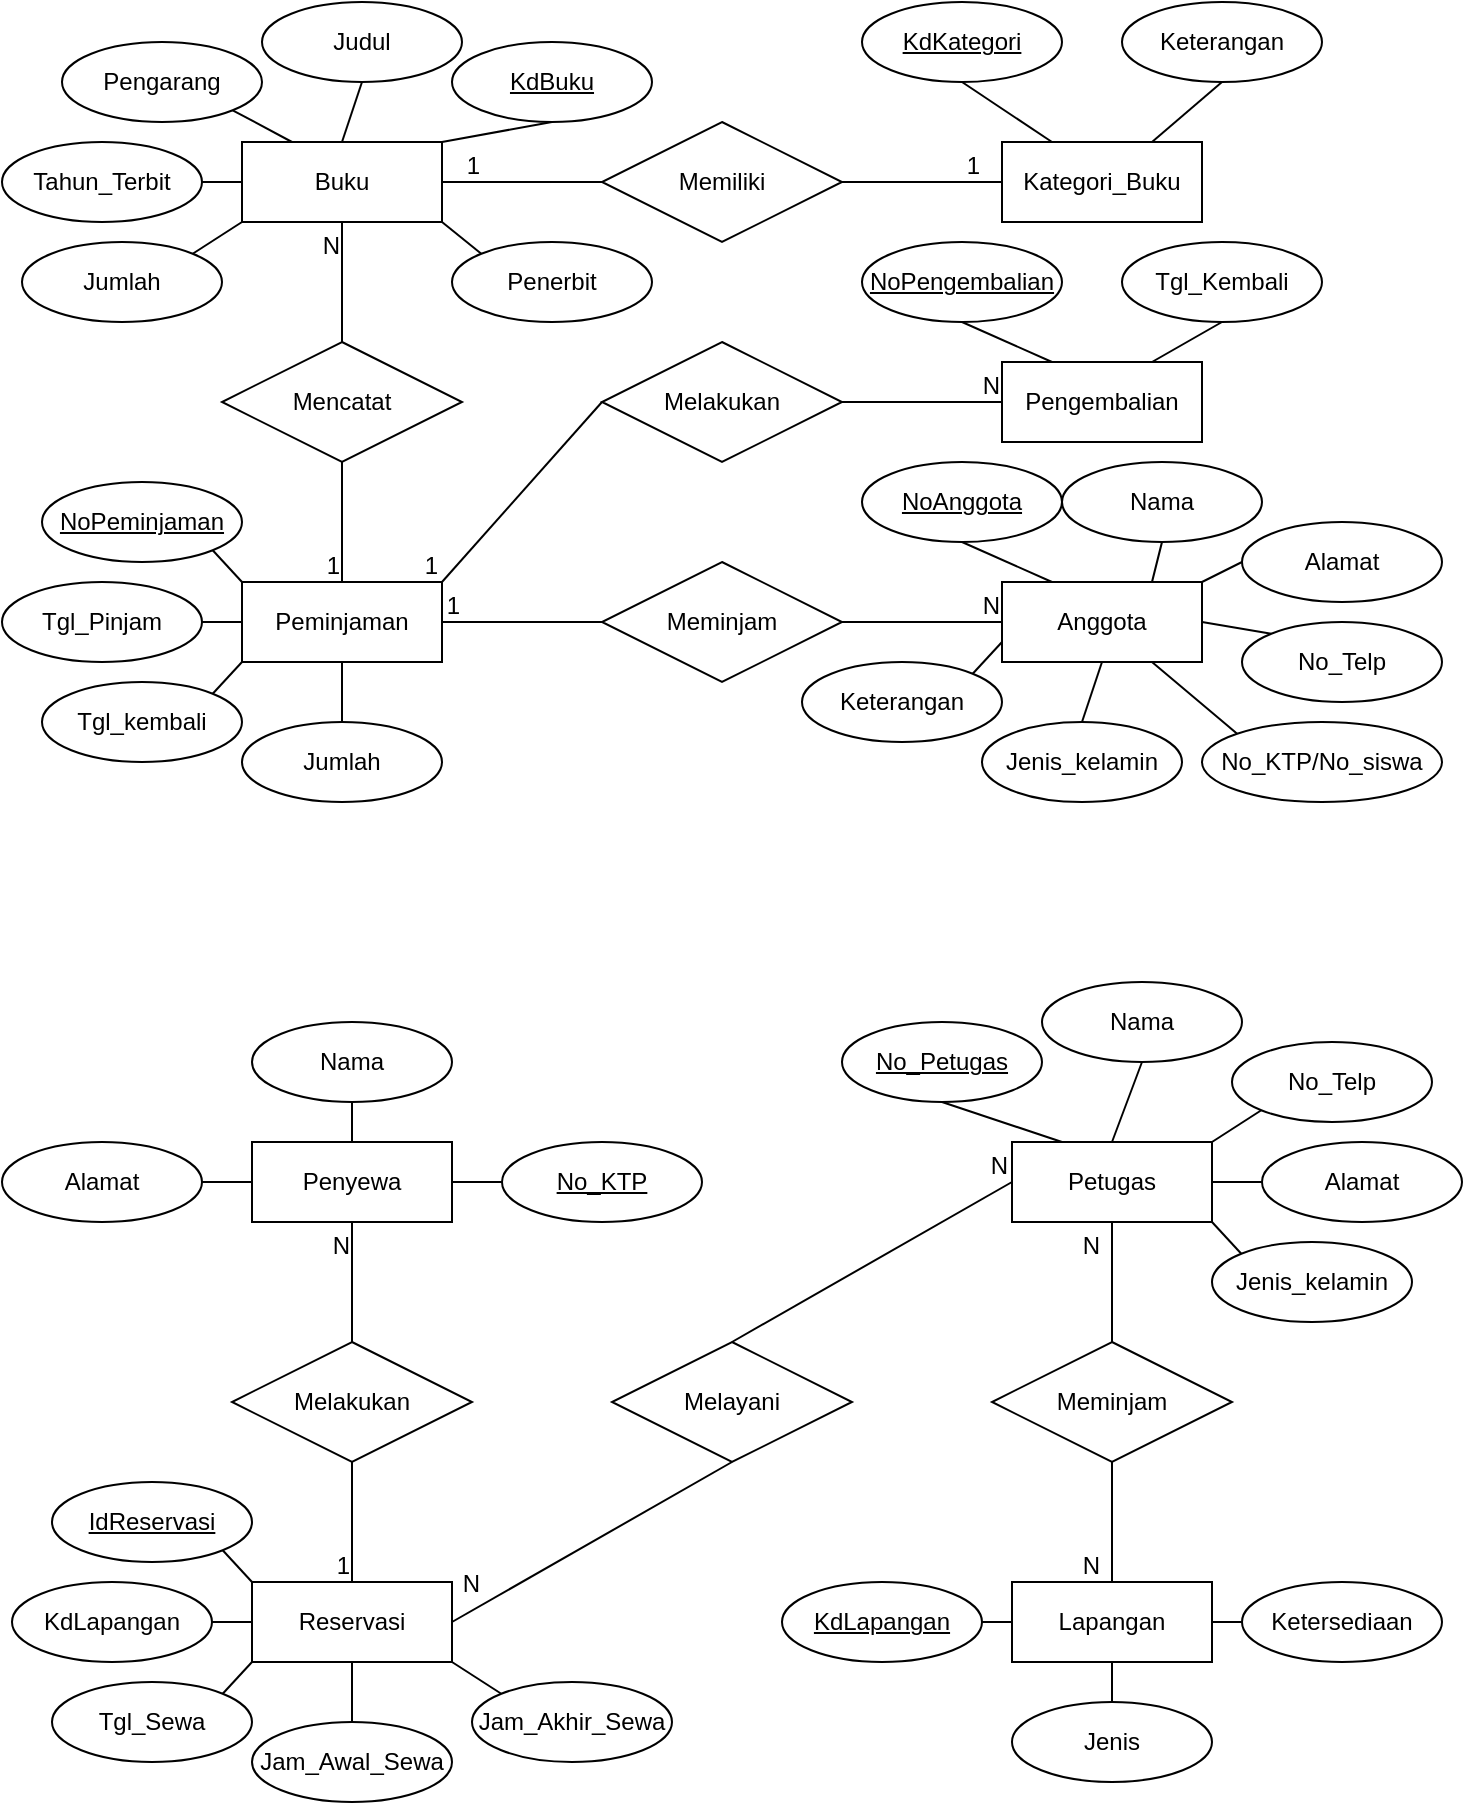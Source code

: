 <mxfile version="24.2.5" type="github">
  <diagram name="Page-1" id="5-j-Q5XlH0drToA1KOe4">
    <mxGraphModel dx="793" dy="487" grid="1" gridSize="10" guides="1" tooltips="1" connect="1" arrows="1" fold="1" page="1" pageScale="1" pageWidth="850" pageHeight="1100" math="0" shadow="0">
      <root>
        <mxCell id="0" />
        <mxCell id="1" parent="0" />
        <mxCell id="f1YPT0_2F97kFaFN1hXV-6" value="Buku" style="whiteSpace=wrap;html=1;align=center;" parent="1" vertex="1">
          <mxGeometry x="180" y="100" width="100" height="40" as="geometry" />
        </mxCell>
        <mxCell id="f1YPT0_2F97kFaFN1hXV-7" value="Anggota" style="whiteSpace=wrap;html=1;align=center;" parent="1" vertex="1">
          <mxGeometry x="560" y="320" width="100" height="40" as="geometry" />
        </mxCell>
        <mxCell id="f1YPT0_2F97kFaFN1hXV-8" value="Pengembalian" style="whiteSpace=wrap;html=1;align=center;" parent="1" vertex="1">
          <mxGeometry x="560" y="210" width="100" height="40" as="geometry" />
        </mxCell>
        <mxCell id="f1YPT0_2F97kFaFN1hXV-9" value="Peminjaman" style="whiteSpace=wrap;html=1;align=center;" parent="1" vertex="1">
          <mxGeometry x="180" y="320" width="100" height="40" as="geometry" />
        </mxCell>
        <mxCell id="f1YPT0_2F97kFaFN1hXV-10" value="Kategori_Buku" style="whiteSpace=wrap;html=1;align=center;" parent="1" vertex="1">
          <mxGeometry x="560" y="100" width="100" height="40" as="geometry" />
        </mxCell>
        <mxCell id="f1YPT0_2F97kFaFN1hXV-11" value="KdBuku" style="ellipse;whiteSpace=wrap;html=1;align=center;fontStyle=4;" parent="1" vertex="1">
          <mxGeometry x="285" y="50" width="100" height="40" as="geometry" />
        </mxCell>
        <mxCell id="f1YPT0_2F97kFaFN1hXV-12" value="Judul" style="ellipse;whiteSpace=wrap;html=1;align=center;" parent="1" vertex="1">
          <mxGeometry x="190" y="30" width="100" height="40" as="geometry" />
        </mxCell>
        <mxCell id="f1YPT0_2F97kFaFN1hXV-15" value="" style="endArrow=none;html=1;rounded=0;exitX=0.5;exitY=1;exitDx=0;exitDy=0;entryX=0.5;entryY=0;entryDx=0;entryDy=0;" parent="1" source="f1YPT0_2F97kFaFN1hXV-12" target="f1YPT0_2F97kFaFN1hXV-6" edge="1">
          <mxGeometry relative="1" as="geometry">
            <mxPoint x="300" y="260" as="sourcePoint" />
            <mxPoint x="460" y="260" as="targetPoint" />
          </mxGeometry>
        </mxCell>
        <mxCell id="f1YPT0_2F97kFaFN1hXV-16" value="" style="endArrow=none;html=1;rounded=0;exitX=0.5;exitY=1;exitDx=0;exitDy=0;entryX=1;entryY=0;entryDx=0;entryDy=0;" parent="1" source="f1YPT0_2F97kFaFN1hXV-11" target="f1YPT0_2F97kFaFN1hXV-6" edge="1">
          <mxGeometry relative="1" as="geometry">
            <mxPoint x="300" y="260" as="sourcePoint" />
            <mxPoint x="460" y="260" as="targetPoint" />
          </mxGeometry>
        </mxCell>
        <mxCell id="f1YPT0_2F97kFaFN1hXV-17" value="Pengarang" style="ellipse;whiteSpace=wrap;html=1;align=center;" parent="1" vertex="1">
          <mxGeometry x="90" y="50" width="100" height="40" as="geometry" />
        </mxCell>
        <mxCell id="f1YPT0_2F97kFaFN1hXV-18" value="Tahun_Terbit" style="ellipse;whiteSpace=wrap;html=1;align=center;" parent="1" vertex="1">
          <mxGeometry x="60" y="100" width="100" height="40" as="geometry" />
        </mxCell>
        <mxCell id="f1YPT0_2F97kFaFN1hXV-19" value="Jumlah" style="ellipse;whiteSpace=wrap;html=1;align=center;" parent="1" vertex="1">
          <mxGeometry x="70" y="150" width="100" height="40" as="geometry" />
        </mxCell>
        <mxCell id="f1YPT0_2F97kFaFN1hXV-21" value="" style="endArrow=none;html=1;rounded=0;exitX=1;exitY=1;exitDx=0;exitDy=0;entryX=0.25;entryY=0;entryDx=0;entryDy=0;" parent="1" source="f1YPT0_2F97kFaFN1hXV-17" target="f1YPT0_2F97kFaFN1hXV-6" edge="1">
          <mxGeometry relative="1" as="geometry">
            <mxPoint x="300" y="260" as="sourcePoint" />
            <mxPoint x="460" y="260" as="targetPoint" />
          </mxGeometry>
        </mxCell>
        <mxCell id="f1YPT0_2F97kFaFN1hXV-22" value="" style="endArrow=none;html=1;rounded=0;exitX=1;exitY=0.5;exitDx=0;exitDy=0;entryX=0;entryY=0.5;entryDx=0;entryDy=0;" parent="1" source="f1YPT0_2F97kFaFN1hXV-18" target="f1YPT0_2F97kFaFN1hXV-6" edge="1">
          <mxGeometry relative="1" as="geometry">
            <mxPoint x="300" y="260" as="sourcePoint" />
            <mxPoint x="460" y="260" as="targetPoint" />
          </mxGeometry>
        </mxCell>
        <mxCell id="f1YPT0_2F97kFaFN1hXV-23" value="" style="endArrow=none;html=1;rounded=0;exitX=1;exitY=0;exitDx=0;exitDy=0;entryX=0;entryY=1;entryDx=0;entryDy=0;" parent="1" source="f1YPT0_2F97kFaFN1hXV-19" target="f1YPT0_2F97kFaFN1hXV-6" edge="1">
          <mxGeometry relative="1" as="geometry">
            <mxPoint x="300" y="260" as="sourcePoint" />
            <mxPoint x="460" y="260" as="targetPoint" />
          </mxGeometry>
        </mxCell>
        <mxCell id="f1YPT0_2F97kFaFN1hXV-28" value="Memiliki" style="shape=rhombus;perimeter=rhombusPerimeter;whiteSpace=wrap;html=1;align=center;" parent="1" vertex="1">
          <mxGeometry x="360" y="90" width="120" height="60" as="geometry" />
        </mxCell>
        <mxCell id="f1YPT0_2F97kFaFN1hXV-29" value="" style="endArrow=none;html=1;rounded=0;entryX=1;entryY=0.5;entryDx=0;entryDy=0;exitX=0;exitY=0.5;exitDx=0;exitDy=0;" parent="1" source="f1YPT0_2F97kFaFN1hXV-28" target="f1YPT0_2F97kFaFN1hXV-6" edge="1">
          <mxGeometry relative="1" as="geometry">
            <mxPoint x="300" y="160" as="sourcePoint" />
            <mxPoint x="460" y="160" as="targetPoint" />
          </mxGeometry>
        </mxCell>
        <mxCell id="f1YPT0_2F97kFaFN1hXV-30" value="1" style="resizable=0;html=1;whiteSpace=wrap;align=right;verticalAlign=bottom;" parent="f1YPT0_2F97kFaFN1hXV-29" connectable="0" vertex="1">
          <mxGeometry x="1" relative="1" as="geometry">
            <mxPoint x="20" as="offset" />
          </mxGeometry>
        </mxCell>
        <mxCell id="f1YPT0_2F97kFaFN1hXV-31" value="" style="endArrow=none;html=1;rounded=0;entryX=0;entryY=0.5;entryDx=0;entryDy=0;exitX=1;exitY=0.5;exitDx=0;exitDy=0;" parent="1" source="f1YPT0_2F97kFaFN1hXV-28" target="f1YPT0_2F97kFaFN1hXV-10" edge="1">
          <mxGeometry relative="1" as="geometry">
            <mxPoint x="300" y="160" as="sourcePoint" />
            <mxPoint x="460" y="160" as="targetPoint" />
          </mxGeometry>
        </mxCell>
        <mxCell id="f1YPT0_2F97kFaFN1hXV-32" value="1" style="resizable=0;html=1;whiteSpace=wrap;align=right;verticalAlign=bottom;" parent="f1YPT0_2F97kFaFN1hXV-31" connectable="0" vertex="1">
          <mxGeometry x="1" relative="1" as="geometry">
            <mxPoint x="-10" as="offset" />
          </mxGeometry>
        </mxCell>
        <mxCell id="f1YPT0_2F97kFaFN1hXV-33" value="KdKategori" style="ellipse;whiteSpace=wrap;html=1;align=center;fontStyle=4;" parent="1" vertex="1">
          <mxGeometry x="490" y="30" width="100" height="40" as="geometry" />
        </mxCell>
        <mxCell id="f1YPT0_2F97kFaFN1hXV-34" value="" style="endArrow=none;html=1;rounded=0;entryX=0.5;entryY=1;entryDx=0;entryDy=0;exitX=0.25;exitY=0;exitDx=0;exitDy=0;" parent="1" source="f1YPT0_2F97kFaFN1hXV-10" target="f1YPT0_2F97kFaFN1hXV-33" edge="1">
          <mxGeometry relative="1" as="geometry">
            <mxPoint x="300" y="260" as="sourcePoint" />
            <mxPoint x="460" y="260" as="targetPoint" />
          </mxGeometry>
        </mxCell>
        <mxCell id="f1YPT0_2F97kFaFN1hXV-36" value="Mencatat" style="shape=rhombus;perimeter=rhombusPerimeter;whiteSpace=wrap;html=1;align=center;" parent="1" vertex="1">
          <mxGeometry x="170" y="200" width="120" height="60" as="geometry" />
        </mxCell>
        <mxCell id="f1YPT0_2F97kFaFN1hXV-37" value="" style="endArrow=none;html=1;rounded=0;exitX=0.5;exitY=1;exitDx=0;exitDy=0;entryX=0.5;entryY=0;entryDx=0;entryDy=0;" parent="1" source="f1YPT0_2F97kFaFN1hXV-36" target="f1YPT0_2F97kFaFN1hXV-9" edge="1">
          <mxGeometry relative="1" as="geometry">
            <mxPoint x="300" y="260" as="sourcePoint" />
            <mxPoint x="460" y="260" as="targetPoint" />
          </mxGeometry>
        </mxCell>
        <mxCell id="f1YPT0_2F97kFaFN1hXV-38" value="1" style="resizable=0;html=1;whiteSpace=wrap;align=right;verticalAlign=bottom;" parent="f1YPT0_2F97kFaFN1hXV-37" connectable="0" vertex="1">
          <mxGeometry x="1" relative="1" as="geometry" />
        </mxCell>
        <mxCell id="f1YPT0_2F97kFaFN1hXV-39" value="" style="endArrow=none;html=1;rounded=0;entryX=0.5;entryY=1;entryDx=0;entryDy=0;exitX=0.5;exitY=0;exitDx=0;exitDy=0;" parent="1" source="f1YPT0_2F97kFaFN1hXV-36" target="f1YPT0_2F97kFaFN1hXV-6" edge="1">
          <mxGeometry relative="1" as="geometry">
            <mxPoint x="300" y="260" as="sourcePoint" />
            <mxPoint x="460" y="260" as="targetPoint" />
          </mxGeometry>
        </mxCell>
        <mxCell id="f1YPT0_2F97kFaFN1hXV-40" value="N" style="resizable=0;html=1;whiteSpace=wrap;align=right;verticalAlign=bottom;" parent="f1YPT0_2F97kFaFN1hXV-39" connectable="0" vertex="1">
          <mxGeometry x="1" relative="1" as="geometry">
            <mxPoint y="20" as="offset" />
          </mxGeometry>
        </mxCell>
        <mxCell id="f1YPT0_2F97kFaFN1hXV-41" value="Keterangan" style="ellipse;whiteSpace=wrap;html=1;align=center;" parent="1" vertex="1">
          <mxGeometry x="620" y="30" width="100" height="40" as="geometry" />
        </mxCell>
        <mxCell id="f1YPT0_2F97kFaFN1hXV-42" value="" style="endArrow=none;html=1;rounded=0;entryX=0.5;entryY=1;entryDx=0;entryDy=0;exitX=0.75;exitY=0;exitDx=0;exitDy=0;" parent="1" source="f1YPT0_2F97kFaFN1hXV-10" target="f1YPT0_2F97kFaFN1hXV-41" edge="1">
          <mxGeometry relative="1" as="geometry">
            <mxPoint x="490" y="180" as="sourcePoint" />
            <mxPoint x="650" y="180" as="targetPoint" />
          </mxGeometry>
        </mxCell>
        <mxCell id="f1YPT0_2F97kFaFN1hXV-43" value="Tgl_Pinjam" style="ellipse;whiteSpace=wrap;html=1;align=center;" parent="1" vertex="1">
          <mxGeometry x="60" y="320" width="100" height="40" as="geometry" />
        </mxCell>
        <mxCell id="f1YPT0_2F97kFaFN1hXV-44" value="Melakukan" style="shape=rhombus;perimeter=rhombusPerimeter;whiteSpace=wrap;html=1;align=center;" parent="1" vertex="1">
          <mxGeometry x="360" y="200" width="120" height="60" as="geometry" />
        </mxCell>
        <mxCell id="f1YPT0_2F97kFaFN1hXV-46" value="" style="endArrow=none;html=1;rounded=0;entryX=1;entryY=0;entryDx=0;entryDy=0;exitX=0;exitY=0.5;exitDx=0;exitDy=0;" parent="1" source="f1YPT0_2F97kFaFN1hXV-44" target="f1YPT0_2F97kFaFN1hXV-9" edge="1">
          <mxGeometry relative="1" as="geometry">
            <mxPoint x="370" y="370" as="sourcePoint" />
            <mxPoint x="530" y="370" as="targetPoint" />
          </mxGeometry>
        </mxCell>
        <mxCell id="f1YPT0_2F97kFaFN1hXV-47" value="1" style="resizable=0;html=1;whiteSpace=wrap;align=right;verticalAlign=bottom;" parent="f1YPT0_2F97kFaFN1hXV-46" connectable="0" vertex="1">
          <mxGeometry x="1" relative="1" as="geometry">
            <mxPoint as="offset" />
          </mxGeometry>
        </mxCell>
        <mxCell id="f1YPT0_2F97kFaFN1hXV-51" value="" style="endArrow=none;html=1;rounded=0;entryX=0;entryY=0.5;entryDx=0;entryDy=0;exitX=1;exitY=0.5;exitDx=0;exitDy=0;" parent="1" source="f1YPT0_2F97kFaFN1hXV-44" target="f1YPT0_2F97kFaFN1hXV-8" edge="1">
          <mxGeometry relative="1" as="geometry">
            <mxPoint x="340" y="360" as="sourcePoint" />
            <mxPoint x="500" y="360" as="targetPoint" />
          </mxGeometry>
        </mxCell>
        <mxCell id="f1YPT0_2F97kFaFN1hXV-52" value="N" style="resizable=0;html=1;whiteSpace=wrap;align=right;verticalAlign=bottom;" parent="f1YPT0_2F97kFaFN1hXV-51" connectable="0" vertex="1">
          <mxGeometry x="1" relative="1" as="geometry" />
        </mxCell>
        <mxCell id="f1YPT0_2F97kFaFN1hXV-53" value="Meminjam" style="shape=rhombus;perimeter=rhombusPerimeter;whiteSpace=wrap;html=1;align=center;" parent="1" vertex="1">
          <mxGeometry x="360" y="310" width="120" height="60" as="geometry" />
        </mxCell>
        <mxCell id="f1YPT0_2F97kFaFN1hXV-54" value="" style="endArrow=none;html=1;rounded=0;entryX=1;entryY=0.5;entryDx=0;entryDy=0;exitX=0;exitY=0.5;exitDx=0;exitDy=0;" parent="1" source="f1YPT0_2F97kFaFN1hXV-53" target="f1YPT0_2F97kFaFN1hXV-9" edge="1">
          <mxGeometry relative="1" as="geometry">
            <mxPoint x="150" y="420" as="sourcePoint" />
            <mxPoint x="310" y="420" as="targetPoint" />
          </mxGeometry>
        </mxCell>
        <mxCell id="f1YPT0_2F97kFaFN1hXV-55" value="1" style="resizable=0;html=1;whiteSpace=wrap;align=right;verticalAlign=bottom;" parent="f1YPT0_2F97kFaFN1hXV-54" connectable="0" vertex="1">
          <mxGeometry x="1" relative="1" as="geometry">
            <mxPoint x="10" as="offset" />
          </mxGeometry>
        </mxCell>
        <mxCell id="f1YPT0_2F97kFaFN1hXV-56" value="" style="endArrow=none;html=1;rounded=0;entryX=0;entryY=0.5;entryDx=0;entryDy=0;exitX=1;exitY=0.5;exitDx=0;exitDy=0;" parent="1" source="f1YPT0_2F97kFaFN1hXV-53" target="f1YPT0_2F97kFaFN1hXV-7" edge="1">
          <mxGeometry relative="1" as="geometry">
            <mxPoint x="340" y="360" as="sourcePoint" />
            <mxPoint x="500" y="360" as="targetPoint" />
          </mxGeometry>
        </mxCell>
        <mxCell id="f1YPT0_2F97kFaFN1hXV-57" value="N" style="resizable=0;html=1;whiteSpace=wrap;align=right;verticalAlign=bottom;" parent="f1YPT0_2F97kFaFN1hXV-56" connectable="0" vertex="1">
          <mxGeometry x="1" relative="1" as="geometry" />
        </mxCell>
        <mxCell id="f1YPT0_2F97kFaFN1hXV-58" value="NoPeminjaman" style="ellipse;whiteSpace=wrap;html=1;align=center;fontStyle=4;" parent="1" vertex="1">
          <mxGeometry x="80" y="270" width="100" height="40" as="geometry" />
        </mxCell>
        <mxCell id="f1YPT0_2F97kFaFN1hXV-60" value="Tgl_kembali" style="ellipse;whiteSpace=wrap;html=1;align=center;" parent="1" vertex="1">
          <mxGeometry x="80" y="370" width="100" height="40" as="geometry" />
        </mxCell>
        <mxCell id="f1YPT0_2F97kFaFN1hXV-61" value="" style="endArrow=none;html=1;rounded=0;exitX=1;exitY=1;exitDx=0;exitDy=0;entryX=0;entryY=0;entryDx=0;entryDy=0;" parent="1" source="f1YPT0_2F97kFaFN1hXV-58" target="f1YPT0_2F97kFaFN1hXV-9" edge="1">
          <mxGeometry relative="1" as="geometry">
            <mxPoint x="340" y="260" as="sourcePoint" />
            <mxPoint x="500" y="260" as="targetPoint" />
          </mxGeometry>
        </mxCell>
        <mxCell id="f1YPT0_2F97kFaFN1hXV-62" value="" style="endArrow=none;html=1;rounded=0;exitX=1;exitY=0.5;exitDx=0;exitDy=0;entryX=0;entryY=0.5;entryDx=0;entryDy=0;" parent="1" source="f1YPT0_2F97kFaFN1hXV-43" target="f1YPT0_2F97kFaFN1hXV-9" edge="1">
          <mxGeometry relative="1" as="geometry">
            <mxPoint x="340" y="260" as="sourcePoint" />
            <mxPoint x="500" y="260" as="targetPoint" />
          </mxGeometry>
        </mxCell>
        <mxCell id="f1YPT0_2F97kFaFN1hXV-63" value="" style="endArrow=none;html=1;rounded=0;exitX=1;exitY=0;exitDx=0;exitDy=0;entryX=0;entryY=1;entryDx=0;entryDy=0;" parent="1" source="f1YPT0_2F97kFaFN1hXV-60" target="f1YPT0_2F97kFaFN1hXV-9" edge="1">
          <mxGeometry relative="1" as="geometry">
            <mxPoint x="340" y="260" as="sourcePoint" />
            <mxPoint x="500" y="260" as="targetPoint" />
          </mxGeometry>
        </mxCell>
        <mxCell id="f1YPT0_2F97kFaFN1hXV-64" value="Jumlah" style="ellipse;whiteSpace=wrap;html=1;align=center;" parent="1" vertex="1">
          <mxGeometry x="180" y="390" width="100" height="40" as="geometry" />
        </mxCell>
        <mxCell id="f1YPT0_2F97kFaFN1hXV-65" value="" style="endArrow=none;html=1;rounded=0;exitX=0.5;exitY=0;exitDx=0;exitDy=0;entryX=0.5;entryY=1;entryDx=0;entryDy=0;" parent="1" source="f1YPT0_2F97kFaFN1hXV-64" target="f1YPT0_2F97kFaFN1hXV-9" edge="1">
          <mxGeometry relative="1" as="geometry">
            <mxPoint x="340" y="260" as="sourcePoint" />
            <mxPoint x="500" y="260" as="targetPoint" />
          </mxGeometry>
        </mxCell>
        <mxCell id="f1YPT0_2F97kFaFN1hXV-66" value="Penerbit" style="ellipse;whiteSpace=wrap;html=1;align=center;" parent="1" vertex="1">
          <mxGeometry x="285" y="150" width="100" height="40" as="geometry" />
        </mxCell>
        <mxCell id="f1YPT0_2F97kFaFN1hXV-67" value="" style="endArrow=none;html=1;rounded=0;exitX=1;exitY=1;exitDx=0;exitDy=0;entryX=0;entryY=0;entryDx=0;entryDy=0;" parent="1" source="f1YPT0_2F97kFaFN1hXV-6" target="f1YPT0_2F97kFaFN1hXV-66" edge="1">
          <mxGeometry relative="1" as="geometry">
            <mxPoint x="340" y="260" as="sourcePoint" />
            <mxPoint x="500" y="260" as="targetPoint" />
          </mxGeometry>
        </mxCell>
        <mxCell id="f1YPT0_2F97kFaFN1hXV-68" value="NoPengembalian" style="ellipse;whiteSpace=wrap;html=1;align=center;fontStyle=4;" parent="1" vertex="1">
          <mxGeometry x="490" y="150" width="100" height="40" as="geometry" />
        </mxCell>
        <mxCell id="f1YPT0_2F97kFaFN1hXV-69" value="" style="endArrow=none;html=1;rounded=0;entryX=0.5;entryY=1;entryDx=0;entryDy=0;exitX=0.25;exitY=0;exitDx=0;exitDy=0;" parent="1" source="f1YPT0_2F97kFaFN1hXV-8" target="f1YPT0_2F97kFaFN1hXV-68" edge="1">
          <mxGeometry relative="1" as="geometry">
            <mxPoint x="340" y="260" as="sourcePoint" />
            <mxPoint x="500" y="260" as="targetPoint" />
          </mxGeometry>
        </mxCell>
        <mxCell id="f1YPT0_2F97kFaFN1hXV-70" value="Tgl_Kembali" style="ellipse;whiteSpace=wrap;html=1;align=center;" parent="1" vertex="1">
          <mxGeometry x="620" y="150" width="100" height="40" as="geometry" />
        </mxCell>
        <mxCell id="f1YPT0_2F97kFaFN1hXV-71" value="" style="endArrow=none;html=1;rounded=0;entryX=0.5;entryY=1;entryDx=0;entryDy=0;exitX=0.75;exitY=0;exitDx=0;exitDy=0;" parent="1" source="f1YPT0_2F97kFaFN1hXV-8" target="f1YPT0_2F97kFaFN1hXV-70" edge="1">
          <mxGeometry relative="1" as="geometry">
            <mxPoint x="340" y="260" as="sourcePoint" />
            <mxPoint x="500" y="260" as="targetPoint" />
          </mxGeometry>
        </mxCell>
        <mxCell id="f1YPT0_2F97kFaFN1hXV-73" value="NoAnggota" style="ellipse;whiteSpace=wrap;html=1;align=center;fontStyle=4;" parent="1" vertex="1">
          <mxGeometry x="490" y="260" width="100" height="40" as="geometry" />
        </mxCell>
        <mxCell id="f1YPT0_2F97kFaFN1hXV-74" value="" style="endArrow=none;html=1;rounded=0;entryX=0.25;entryY=0;entryDx=0;entryDy=0;exitX=0.5;exitY=1;exitDx=0;exitDy=0;" parent="1" source="f1YPT0_2F97kFaFN1hXV-73" target="f1YPT0_2F97kFaFN1hXV-7" edge="1">
          <mxGeometry relative="1" as="geometry">
            <mxPoint x="340" y="260" as="sourcePoint" />
            <mxPoint x="500" y="260" as="targetPoint" />
          </mxGeometry>
        </mxCell>
        <mxCell id="f1YPT0_2F97kFaFN1hXV-75" value="Nama" style="ellipse;whiteSpace=wrap;html=1;align=center;" parent="1" vertex="1">
          <mxGeometry x="590" y="260" width="100" height="40" as="geometry" />
        </mxCell>
        <mxCell id="f1YPT0_2F97kFaFN1hXV-76" value="" style="endArrow=none;html=1;rounded=0;entryX=0.5;entryY=1;entryDx=0;entryDy=0;exitX=0.75;exitY=0;exitDx=0;exitDy=0;" parent="1" source="f1YPT0_2F97kFaFN1hXV-7" target="f1YPT0_2F97kFaFN1hXV-75" edge="1">
          <mxGeometry relative="1" as="geometry">
            <mxPoint x="340" y="260" as="sourcePoint" />
            <mxPoint x="500" y="260" as="targetPoint" />
          </mxGeometry>
        </mxCell>
        <mxCell id="f1YPT0_2F97kFaFN1hXV-77" value="Alamat" style="ellipse;whiteSpace=wrap;html=1;align=center;" parent="1" vertex="1">
          <mxGeometry x="680" y="290" width="100" height="40" as="geometry" />
        </mxCell>
        <mxCell id="f1YPT0_2F97kFaFN1hXV-78" value="" style="endArrow=none;html=1;rounded=0;entryX=0;entryY=0.5;entryDx=0;entryDy=0;exitX=1;exitY=0;exitDx=0;exitDy=0;" parent="1" source="f1YPT0_2F97kFaFN1hXV-7" target="f1YPT0_2F97kFaFN1hXV-77" edge="1">
          <mxGeometry relative="1" as="geometry">
            <mxPoint x="340" y="260" as="sourcePoint" />
            <mxPoint x="500" y="260" as="targetPoint" />
          </mxGeometry>
        </mxCell>
        <mxCell id="f1YPT0_2F97kFaFN1hXV-79" value="No_Telp" style="ellipse;whiteSpace=wrap;html=1;align=center;" parent="1" vertex="1">
          <mxGeometry x="680" y="340" width="100" height="40" as="geometry" />
        </mxCell>
        <mxCell id="f1YPT0_2F97kFaFN1hXV-80" value="" style="endArrow=none;html=1;rounded=0;entryX=0;entryY=0;entryDx=0;entryDy=0;exitX=1;exitY=0.5;exitDx=0;exitDy=0;" parent="1" source="f1YPT0_2F97kFaFN1hXV-7" target="f1YPT0_2F97kFaFN1hXV-79" edge="1">
          <mxGeometry relative="1" as="geometry">
            <mxPoint x="340" y="260" as="sourcePoint" />
            <mxPoint x="500" y="260" as="targetPoint" />
          </mxGeometry>
        </mxCell>
        <mxCell id="f1YPT0_2F97kFaFN1hXV-81" value="No_KTP/No_siswa" style="ellipse;whiteSpace=wrap;html=1;align=center;" parent="1" vertex="1">
          <mxGeometry x="660" y="390" width="120" height="40" as="geometry" />
        </mxCell>
        <mxCell id="f1YPT0_2F97kFaFN1hXV-82" value="" style="endArrow=none;html=1;rounded=0;entryX=0;entryY=0;entryDx=0;entryDy=0;exitX=0.75;exitY=1;exitDx=0;exitDy=0;" parent="1" source="f1YPT0_2F97kFaFN1hXV-7" target="f1YPT0_2F97kFaFN1hXV-81" edge="1">
          <mxGeometry relative="1" as="geometry">
            <mxPoint x="340" y="260" as="sourcePoint" />
            <mxPoint x="500" y="260" as="targetPoint" />
          </mxGeometry>
        </mxCell>
        <mxCell id="f1YPT0_2F97kFaFN1hXV-83" value="Jenis_kelamin" style="ellipse;whiteSpace=wrap;html=1;align=center;" parent="1" vertex="1">
          <mxGeometry x="550" y="390" width="100" height="40" as="geometry" />
        </mxCell>
        <mxCell id="f1YPT0_2F97kFaFN1hXV-86" value="" style="endArrow=none;html=1;rounded=0;entryX=0.5;entryY=1;entryDx=0;entryDy=0;exitX=0.5;exitY=0;exitDx=0;exitDy=0;" parent="1" source="f1YPT0_2F97kFaFN1hXV-83" target="f1YPT0_2F97kFaFN1hXV-7" edge="1">
          <mxGeometry relative="1" as="geometry">
            <mxPoint x="340" y="260" as="sourcePoint" />
            <mxPoint x="500" y="260" as="targetPoint" />
          </mxGeometry>
        </mxCell>
        <mxCell id="f1YPT0_2F97kFaFN1hXV-87" value="Keterangan" style="ellipse;whiteSpace=wrap;html=1;align=center;" parent="1" vertex="1">
          <mxGeometry x="460" y="360" width="100" height="40" as="geometry" />
        </mxCell>
        <mxCell id="f1YPT0_2F97kFaFN1hXV-88" value="" style="endArrow=none;html=1;rounded=0;entryX=0;entryY=0.75;entryDx=0;entryDy=0;exitX=1;exitY=0;exitDx=0;exitDy=0;entryPerimeter=0;" parent="1" source="f1YPT0_2F97kFaFN1hXV-87" target="f1YPT0_2F97kFaFN1hXV-7" edge="1">
          <mxGeometry relative="1" as="geometry">
            <mxPoint x="340" y="260" as="sourcePoint" />
            <mxPoint x="500" y="260" as="targetPoint" />
          </mxGeometry>
        </mxCell>
        <mxCell id="f1YPT0_2F97kFaFN1hXV-89" value="Penyewa" style="whiteSpace=wrap;html=1;align=center;" parent="1" vertex="1">
          <mxGeometry x="185" y="600" width="100" height="40" as="geometry" />
        </mxCell>
        <mxCell id="f1YPT0_2F97kFaFN1hXV-90" value="Lapangan" style="whiteSpace=wrap;html=1;align=center;" parent="1" vertex="1">
          <mxGeometry x="565" y="820" width="100" height="40" as="geometry" />
        </mxCell>
        <mxCell id="f1YPT0_2F97kFaFN1hXV-92" value="Reservasi" style="whiteSpace=wrap;html=1;align=center;" parent="1" vertex="1">
          <mxGeometry x="185" y="820" width="100" height="40" as="geometry" />
        </mxCell>
        <mxCell id="f1YPT0_2F97kFaFN1hXV-93" value="Petugas" style="whiteSpace=wrap;html=1;align=center;" parent="1" vertex="1">
          <mxGeometry x="565" y="600" width="100" height="40" as="geometry" />
        </mxCell>
        <mxCell id="f1YPT0_2F97kFaFN1hXV-94" value="No_KTP" style="ellipse;whiteSpace=wrap;html=1;align=center;fontStyle=4;" parent="1" vertex="1">
          <mxGeometry x="310" y="600" width="100" height="40" as="geometry" />
        </mxCell>
        <mxCell id="f1YPT0_2F97kFaFN1hXV-95" value="Nama" style="ellipse;whiteSpace=wrap;html=1;align=center;" parent="1" vertex="1">
          <mxGeometry x="185" y="540" width="100" height="40" as="geometry" />
        </mxCell>
        <mxCell id="f1YPT0_2F97kFaFN1hXV-96" value="" style="endArrow=none;html=1;rounded=0;exitX=0.5;exitY=1;exitDx=0;exitDy=0;entryX=0.5;entryY=0;entryDx=0;entryDy=0;" parent="1" source="f1YPT0_2F97kFaFN1hXV-95" target="f1YPT0_2F97kFaFN1hXV-89" edge="1">
          <mxGeometry relative="1" as="geometry">
            <mxPoint x="305" y="760" as="sourcePoint" />
            <mxPoint x="465" y="760" as="targetPoint" />
          </mxGeometry>
        </mxCell>
        <mxCell id="f1YPT0_2F97kFaFN1hXV-97" value="" style="endArrow=none;html=1;rounded=0;exitX=0;exitY=0.5;exitDx=0;exitDy=0;entryX=1;entryY=0.5;entryDx=0;entryDy=0;" parent="1" source="f1YPT0_2F97kFaFN1hXV-94" target="f1YPT0_2F97kFaFN1hXV-89" edge="1">
          <mxGeometry relative="1" as="geometry">
            <mxPoint x="305" y="760" as="sourcePoint" />
            <mxPoint x="465" y="760" as="targetPoint" />
          </mxGeometry>
        </mxCell>
        <mxCell id="f1YPT0_2F97kFaFN1hXV-98" value="Alamat" style="ellipse;whiteSpace=wrap;html=1;align=center;" parent="1" vertex="1">
          <mxGeometry x="60" y="600" width="100" height="40" as="geometry" />
        </mxCell>
        <mxCell id="f1YPT0_2F97kFaFN1hXV-101" value="" style="endArrow=none;html=1;rounded=0;exitX=1;exitY=0.5;exitDx=0;exitDy=0;entryX=0;entryY=0.5;entryDx=0;entryDy=0;" parent="1" source="f1YPT0_2F97kFaFN1hXV-98" target="f1YPT0_2F97kFaFN1hXV-89" edge="1">
          <mxGeometry relative="1" as="geometry">
            <mxPoint x="305" y="760" as="sourcePoint" />
            <mxPoint x="465" y="760" as="targetPoint" />
          </mxGeometry>
        </mxCell>
        <mxCell id="f1YPT0_2F97kFaFN1hXV-104" value="Melayani" style="shape=rhombus;perimeter=rhombusPerimeter;whiteSpace=wrap;html=1;align=center;" parent="1" vertex="1">
          <mxGeometry x="365" y="700" width="120" height="60" as="geometry" />
        </mxCell>
        <mxCell id="f1YPT0_2F97kFaFN1hXV-109" value="No_Petugas" style="ellipse;whiteSpace=wrap;html=1;align=center;fontStyle=4;" parent="1" vertex="1">
          <mxGeometry x="480" y="540" width="100" height="40" as="geometry" />
        </mxCell>
        <mxCell id="f1YPT0_2F97kFaFN1hXV-110" value="" style="endArrow=none;html=1;rounded=0;entryX=0.5;entryY=1;entryDx=0;entryDy=0;exitX=0.25;exitY=0;exitDx=0;exitDy=0;" parent="1" source="f1YPT0_2F97kFaFN1hXV-93" target="f1YPT0_2F97kFaFN1hXV-109" edge="1">
          <mxGeometry relative="1" as="geometry">
            <mxPoint x="305" y="760" as="sourcePoint" />
            <mxPoint x="465" y="760" as="targetPoint" />
          </mxGeometry>
        </mxCell>
        <mxCell id="f1YPT0_2F97kFaFN1hXV-111" value="Melakukan" style="shape=rhombus;perimeter=rhombusPerimeter;whiteSpace=wrap;html=1;align=center;" parent="1" vertex="1">
          <mxGeometry x="175" y="700" width="120" height="60" as="geometry" />
        </mxCell>
        <mxCell id="f1YPT0_2F97kFaFN1hXV-112" value="" style="endArrow=none;html=1;rounded=0;exitX=0.5;exitY=1;exitDx=0;exitDy=0;entryX=0.5;entryY=0;entryDx=0;entryDy=0;" parent="1" source="f1YPT0_2F97kFaFN1hXV-111" target="f1YPT0_2F97kFaFN1hXV-92" edge="1">
          <mxGeometry relative="1" as="geometry">
            <mxPoint x="305" y="760" as="sourcePoint" />
            <mxPoint x="465" y="760" as="targetPoint" />
          </mxGeometry>
        </mxCell>
        <mxCell id="f1YPT0_2F97kFaFN1hXV-113" value="1" style="resizable=0;html=1;whiteSpace=wrap;align=right;verticalAlign=bottom;" parent="f1YPT0_2F97kFaFN1hXV-112" connectable="0" vertex="1">
          <mxGeometry x="1" relative="1" as="geometry" />
        </mxCell>
        <mxCell id="f1YPT0_2F97kFaFN1hXV-114" value="" style="endArrow=none;html=1;rounded=0;entryX=0.5;entryY=1;entryDx=0;entryDy=0;exitX=0.5;exitY=0;exitDx=0;exitDy=0;" parent="1" source="f1YPT0_2F97kFaFN1hXV-111" target="f1YPT0_2F97kFaFN1hXV-89" edge="1">
          <mxGeometry relative="1" as="geometry">
            <mxPoint x="305" y="760" as="sourcePoint" />
            <mxPoint x="465" y="760" as="targetPoint" />
          </mxGeometry>
        </mxCell>
        <mxCell id="f1YPT0_2F97kFaFN1hXV-115" value="N" style="resizable=0;html=1;whiteSpace=wrap;align=right;verticalAlign=bottom;" parent="f1YPT0_2F97kFaFN1hXV-114" connectable="0" vertex="1">
          <mxGeometry x="1" relative="1" as="geometry">
            <mxPoint y="20" as="offset" />
          </mxGeometry>
        </mxCell>
        <mxCell id="f1YPT0_2F97kFaFN1hXV-116" value="No_Telp" style="ellipse;whiteSpace=wrap;html=1;align=center;" parent="1" vertex="1">
          <mxGeometry x="675" y="550" width="100" height="40" as="geometry" />
        </mxCell>
        <mxCell id="f1YPT0_2F97kFaFN1hXV-117" value="" style="endArrow=none;html=1;rounded=0;entryX=0;entryY=1;entryDx=0;entryDy=0;exitX=1;exitY=0;exitDx=0;exitDy=0;" parent="1" source="f1YPT0_2F97kFaFN1hXV-93" target="f1YPT0_2F97kFaFN1hXV-116" edge="1">
          <mxGeometry relative="1" as="geometry">
            <mxPoint x="495" y="680" as="sourcePoint" />
            <mxPoint x="655" y="680" as="targetPoint" />
          </mxGeometry>
        </mxCell>
        <mxCell id="f1YPT0_2F97kFaFN1hXV-118" value="KdLapangan" style="ellipse;whiteSpace=wrap;html=1;align=center;" parent="1" vertex="1">
          <mxGeometry x="65" y="820" width="100" height="40" as="geometry" />
        </mxCell>
        <mxCell id="f1YPT0_2F97kFaFN1hXV-124" value="Meminjam" style="shape=rhombus;perimeter=rhombusPerimeter;whiteSpace=wrap;html=1;align=center;" parent="1" vertex="1">
          <mxGeometry x="555" y="700" width="120" height="60" as="geometry" />
        </mxCell>
        <mxCell id="f1YPT0_2F97kFaFN1hXV-127" value="" style="endArrow=none;html=1;rounded=0;entryX=0.5;entryY=0;entryDx=0;entryDy=0;exitX=0.5;exitY=1;exitDx=0;exitDy=0;" parent="1" source="f1YPT0_2F97kFaFN1hXV-124" target="f1YPT0_2F97kFaFN1hXV-90" edge="1">
          <mxGeometry relative="1" as="geometry">
            <mxPoint x="345" y="860" as="sourcePoint" />
            <mxPoint x="505" y="860" as="targetPoint" />
          </mxGeometry>
        </mxCell>
        <mxCell id="f1YPT0_2F97kFaFN1hXV-128" value="N" style="resizable=0;html=1;whiteSpace=wrap;align=right;verticalAlign=bottom;" parent="f1YPT0_2F97kFaFN1hXV-127" connectable="0" vertex="1">
          <mxGeometry x="1" relative="1" as="geometry">
            <mxPoint x="-5" as="offset" />
          </mxGeometry>
        </mxCell>
        <mxCell id="f1YPT0_2F97kFaFN1hXV-129" value="IdReservasi" style="ellipse;whiteSpace=wrap;html=1;align=center;fontStyle=4;" parent="1" vertex="1">
          <mxGeometry x="85" y="770" width="100" height="40" as="geometry" />
        </mxCell>
        <mxCell id="f1YPT0_2F97kFaFN1hXV-130" value="Tgl_Sewa" style="ellipse;whiteSpace=wrap;html=1;align=center;" parent="1" vertex="1">
          <mxGeometry x="85" y="870" width="100" height="40" as="geometry" />
        </mxCell>
        <mxCell id="f1YPT0_2F97kFaFN1hXV-131" value="" style="endArrow=none;html=1;rounded=0;exitX=1;exitY=1;exitDx=0;exitDy=0;entryX=0;entryY=0;entryDx=0;entryDy=0;" parent="1" source="f1YPT0_2F97kFaFN1hXV-129" target="f1YPT0_2F97kFaFN1hXV-92" edge="1">
          <mxGeometry relative="1" as="geometry">
            <mxPoint x="345" y="760" as="sourcePoint" />
            <mxPoint x="505" y="760" as="targetPoint" />
          </mxGeometry>
        </mxCell>
        <mxCell id="f1YPT0_2F97kFaFN1hXV-132" value="" style="endArrow=none;html=1;rounded=0;exitX=1;exitY=0.5;exitDx=0;exitDy=0;entryX=0;entryY=0.5;entryDx=0;entryDy=0;" parent="1" source="f1YPT0_2F97kFaFN1hXV-118" target="f1YPT0_2F97kFaFN1hXV-92" edge="1">
          <mxGeometry relative="1" as="geometry">
            <mxPoint x="345" y="760" as="sourcePoint" />
            <mxPoint x="505" y="760" as="targetPoint" />
          </mxGeometry>
        </mxCell>
        <mxCell id="f1YPT0_2F97kFaFN1hXV-133" value="" style="endArrow=none;html=1;rounded=0;exitX=1;exitY=0;exitDx=0;exitDy=0;entryX=0;entryY=1;entryDx=0;entryDy=0;" parent="1" source="f1YPT0_2F97kFaFN1hXV-130" target="f1YPT0_2F97kFaFN1hXV-92" edge="1">
          <mxGeometry relative="1" as="geometry">
            <mxPoint x="345" y="760" as="sourcePoint" />
            <mxPoint x="505" y="760" as="targetPoint" />
          </mxGeometry>
        </mxCell>
        <mxCell id="f1YPT0_2F97kFaFN1hXV-134" value="Jam_Awal_Sewa" style="ellipse;whiteSpace=wrap;html=1;align=center;" parent="1" vertex="1">
          <mxGeometry x="185" y="890" width="100" height="40" as="geometry" />
        </mxCell>
        <mxCell id="f1YPT0_2F97kFaFN1hXV-135" value="" style="endArrow=none;html=1;rounded=0;exitX=0.5;exitY=0;exitDx=0;exitDy=0;entryX=0.5;entryY=1;entryDx=0;entryDy=0;" parent="1" source="f1YPT0_2F97kFaFN1hXV-134" target="f1YPT0_2F97kFaFN1hXV-92" edge="1">
          <mxGeometry relative="1" as="geometry">
            <mxPoint x="345" y="760" as="sourcePoint" />
            <mxPoint x="505" y="760" as="targetPoint" />
          </mxGeometry>
        </mxCell>
        <mxCell id="f1YPT0_2F97kFaFN1hXV-136" value="Jam_Akhir_Sewa" style="ellipse;whiteSpace=wrap;html=1;align=center;" parent="1" vertex="1">
          <mxGeometry x="295" y="870" width="100" height="40" as="geometry" />
        </mxCell>
        <mxCell id="f1YPT0_2F97kFaFN1hXV-137" value="" style="endArrow=none;html=1;rounded=0;exitX=1;exitY=1;exitDx=0;exitDy=0;entryX=0;entryY=0;entryDx=0;entryDy=0;" parent="1" source="f1YPT0_2F97kFaFN1hXV-92" target="f1YPT0_2F97kFaFN1hXV-136" edge="1">
          <mxGeometry relative="1" as="geometry">
            <mxPoint x="345" y="760" as="sourcePoint" />
            <mxPoint x="505" y="760" as="targetPoint" />
          </mxGeometry>
        </mxCell>
        <mxCell id="f1YPT0_2F97kFaFN1hXV-142" value="KdLapangan" style="ellipse;whiteSpace=wrap;html=1;align=center;fontStyle=4;" parent="1" vertex="1">
          <mxGeometry x="450" y="820" width="100" height="40" as="geometry" />
        </mxCell>
        <mxCell id="f1YPT0_2F97kFaFN1hXV-143" value="" style="endArrow=none;html=1;rounded=0;entryX=0;entryY=0.5;entryDx=0;entryDy=0;exitX=1;exitY=0.5;exitDx=0;exitDy=0;" parent="1" source="f1YPT0_2F97kFaFN1hXV-142" target="f1YPT0_2F97kFaFN1hXV-90" edge="1">
          <mxGeometry relative="1" as="geometry">
            <mxPoint x="345" y="760" as="sourcePoint" />
            <mxPoint x="505" y="760" as="targetPoint" />
          </mxGeometry>
        </mxCell>
        <mxCell id="f1YPT0_2F97kFaFN1hXV-144" value="Nama" style="ellipse;whiteSpace=wrap;html=1;align=center;" parent="1" vertex="1">
          <mxGeometry x="580" y="520" width="100" height="40" as="geometry" />
        </mxCell>
        <mxCell id="f1YPT0_2F97kFaFN1hXV-145" value="" style="endArrow=none;html=1;rounded=0;entryX=0.5;entryY=1;entryDx=0;entryDy=0;exitX=0.5;exitY=0;exitDx=0;exitDy=0;" parent="1" source="f1YPT0_2F97kFaFN1hXV-93" target="f1YPT0_2F97kFaFN1hXV-144" edge="1">
          <mxGeometry relative="1" as="geometry">
            <mxPoint x="345" y="760" as="sourcePoint" />
            <mxPoint x="505" y="760" as="targetPoint" />
          </mxGeometry>
        </mxCell>
        <mxCell id="f1YPT0_2F97kFaFN1hXV-146" value="Alamat" style="ellipse;whiteSpace=wrap;html=1;align=center;" parent="1" vertex="1">
          <mxGeometry x="690" y="600" width="100" height="40" as="geometry" />
        </mxCell>
        <mxCell id="f1YPT0_2F97kFaFN1hXV-147" value="" style="endArrow=none;html=1;rounded=0;entryX=0;entryY=0.5;entryDx=0;entryDy=0;exitX=1;exitY=0.5;exitDx=0;exitDy=0;" parent="1" source="f1YPT0_2F97kFaFN1hXV-93" target="f1YPT0_2F97kFaFN1hXV-146" edge="1">
          <mxGeometry relative="1" as="geometry">
            <mxPoint x="345" y="760" as="sourcePoint" />
            <mxPoint x="505" y="760" as="targetPoint" />
          </mxGeometry>
        </mxCell>
        <mxCell id="f1YPT0_2F97kFaFN1hXV-148" value="Ketersediaan" style="ellipse;whiteSpace=wrap;html=1;align=center;" parent="1" vertex="1">
          <mxGeometry x="680" y="820" width="100" height="40" as="geometry" />
        </mxCell>
        <mxCell id="f1YPT0_2F97kFaFN1hXV-149" value="" style="endArrow=none;html=1;rounded=0;entryX=0;entryY=0.5;entryDx=0;entryDy=0;exitX=1;exitY=0.5;exitDx=0;exitDy=0;" parent="1" source="f1YPT0_2F97kFaFN1hXV-90" target="f1YPT0_2F97kFaFN1hXV-148" edge="1">
          <mxGeometry relative="1" as="geometry">
            <mxPoint x="345" y="760" as="sourcePoint" />
            <mxPoint x="505" y="760" as="targetPoint" />
          </mxGeometry>
        </mxCell>
        <mxCell id="f1YPT0_2F97kFaFN1hXV-152" value="Jenis_kelamin" style="ellipse;whiteSpace=wrap;html=1;align=center;" parent="1" vertex="1">
          <mxGeometry x="665" y="650" width="100" height="40" as="geometry" />
        </mxCell>
        <mxCell id="f1YPT0_2F97kFaFN1hXV-153" value="" style="endArrow=none;html=1;rounded=0;entryX=1;entryY=1;entryDx=0;entryDy=0;exitX=0;exitY=0;exitDx=0;exitDy=0;" parent="1" source="f1YPT0_2F97kFaFN1hXV-152" target="f1YPT0_2F97kFaFN1hXV-93" edge="1">
          <mxGeometry relative="1" as="geometry">
            <mxPoint x="345" y="760" as="sourcePoint" />
            <mxPoint x="505" y="760" as="targetPoint" />
          </mxGeometry>
        </mxCell>
        <mxCell id="f1YPT0_2F97kFaFN1hXV-154" value="Jenis" style="ellipse;whiteSpace=wrap;html=1;align=center;" parent="1" vertex="1">
          <mxGeometry x="565" y="880" width="100" height="40" as="geometry" />
        </mxCell>
        <mxCell id="f1YPT0_2F97kFaFN1hXV-155" value="" style="endArrow=none;html=1;rounded=0;entryX=0.5;entryY=1;entryDx=0;entryDy=0;exitX=0.5;exitY=0;exitDx=0;exitDy=0;" parent="1" source="f1YPT0_2F97kFaFN1hXV-154" target="f1YPT0_2F97kFaFN1hXV-90" edge="1">
          <mxGeometry relative="1" as="geometry">
            <mxPoint x="345" y="760" as="sourcePoint" />
            <mxPoint x="505" y="760" as="targetPoint" />
          </mxGeometry>
        </mxCell>
        <mxCell id="TZbMu_88o6Ic7slYxTGK-1" value="" style="endArrow=none;html=1;rounded=0;entryX=1;entryY=0.5;entryDx=0;entryDy=0;exitX=0.5;exitY=1;exitDx=0;exitDy=0;" edge="1" parent="1" source="f1YPT0_2F97kFaFN1hXV-104" target="f1YPT0_2F97kFaFN1hXV-92">
          <mxGeometry relative="1" as="geometry">
            <mxPoint x="310" y="740" as="sourcePoint" />
            <mxPoint x="470" y="740" as="targetPoint" />
          </mxGeometry>
        </mxCell>
        <mxCell id="TZbMu_88o6Ic7slYxTGK-2" value="N" style="resizable=0;html=1;whiteSpace=wrap;align=right;verticalAlign=bottom;" connectable="0" vertex="1" parent="TZbMu_88o6Ic7slYxTGK-1">
          <mxGeometry x="1" relative="1" as="geometry">
            <mxPoint x="15" y="-10" as="offset" />
          </mxGeometry>
        </mxCell>
        <mxCell id="TZbMu_88o6Ic7slYxTGK-3" value="" style="endArrow=none;html=1;rounded=0;entryX=0.5;entryY=1;entryDx=0;entryDy=0;exitX=0.5;exitY=0;exitDx=0;exitDy=0;" edge="1" parent="1" source="f1YPT0_2F97kFaFN1hXV-124" target="f1YPT0_2F97kFaFN1hXV-93">
          <mxGeometry relative="1" as="geometry">
            <mxPoint x="310" y="730" as="sourcePoint" />
            <mxPoint x="470" y="730" as="targetPoint" />
          </mxGeometry>
        </mxCell>
        <mxCell id="TZbMu_88o6Ic7slYxTGK-4" value="N" style="resizable=0;html=1;whiteSpace=wrap;align=right;verticalAlign=bottom;" connectable="0" vertex="1" parent="TZbMu_88o6Ic7slYxTGK-3">
          <mxGeometry x="1" relative="1" as="geometry">
            <mxPoint x="-5" y="20" as="offset" />
          </mxGeometry>
        </mxCell>
        <mxCell id="TZbMu_88o6Ic7slYxTGK-11" value="" style="endArrow=none;html=1;rounded=0;entryX=0;entryY=0.5;entryDx=0;entryDy=0;exitX=0.5;exitY=0;exitDx=0;exitDy=0;" edge="1" parent="1" source="f1YPT0_2F97kFaFN1hXV-104" target="f1YPT0_2F97kFaFN1hXV-93">
          <mxGeometry relative="1" as="geometry">
            <mxPoint x="310" y="730" as="sourcePoint" />
            <mxPoint x="470" y="730" as="targetPoint" />
          </mxGeometry>
        </mxCell>
        <mxCell id="TZbMu_88o6Ic7slYxTGK-12" value="N" style="resizable=0;html=1;whiteSpace=wrap;align=right;verticalAlign=bottom;" connectable="0" vertex="1" parent="TZbMu_88o6Ic7slYxTGK-11">
          <mxGeometry x="1" relative="1" as="geometry" />
        </mxCell>
      </root>
    </mxGraphModel>
  </diagram>
</mxfile>
